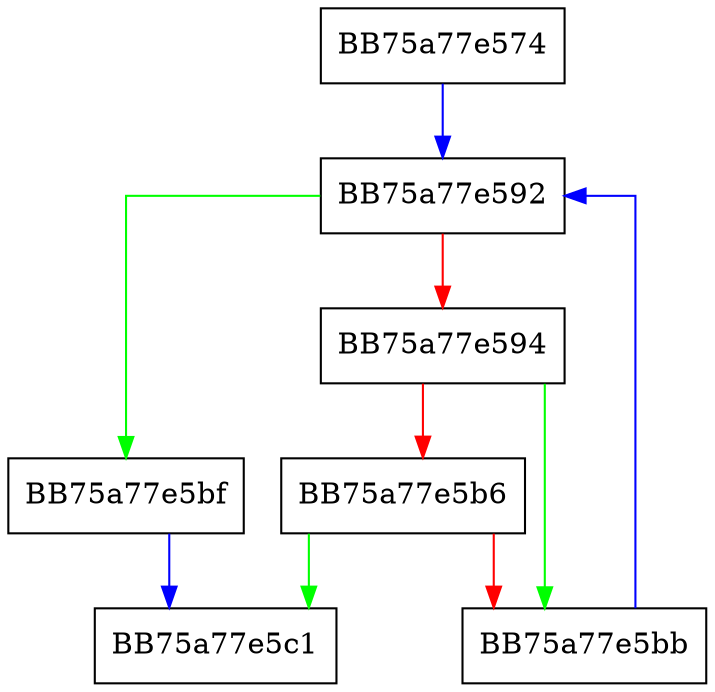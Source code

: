digraph CatchTryBlock {
  node [shape="box"];
  graph [splines=ortho];
  BB75a77e574 -> BB75a77e592 [color="blue"];
  BB75a77e592 -> BB75a77e5bf [color="green"];
  BB75a77e592 -> BB75a77e594 [color="red"];
  BB75a77e594 -> BB75a77e5bb [color="green"];
  BB75a77e594 -> BB75a77e5b6 [color="red"];
  BB75a77e5b6 -> BB75a77e5c1 [color="green"];
  BB75a77e5b6 -> BB75a77e5bb [color="red"];
  BB75a77e5bb -> BB75a77e592 [color="blue"];
  BB75a77e5bf -> BB75a77e5c1 [color="blue"];
}